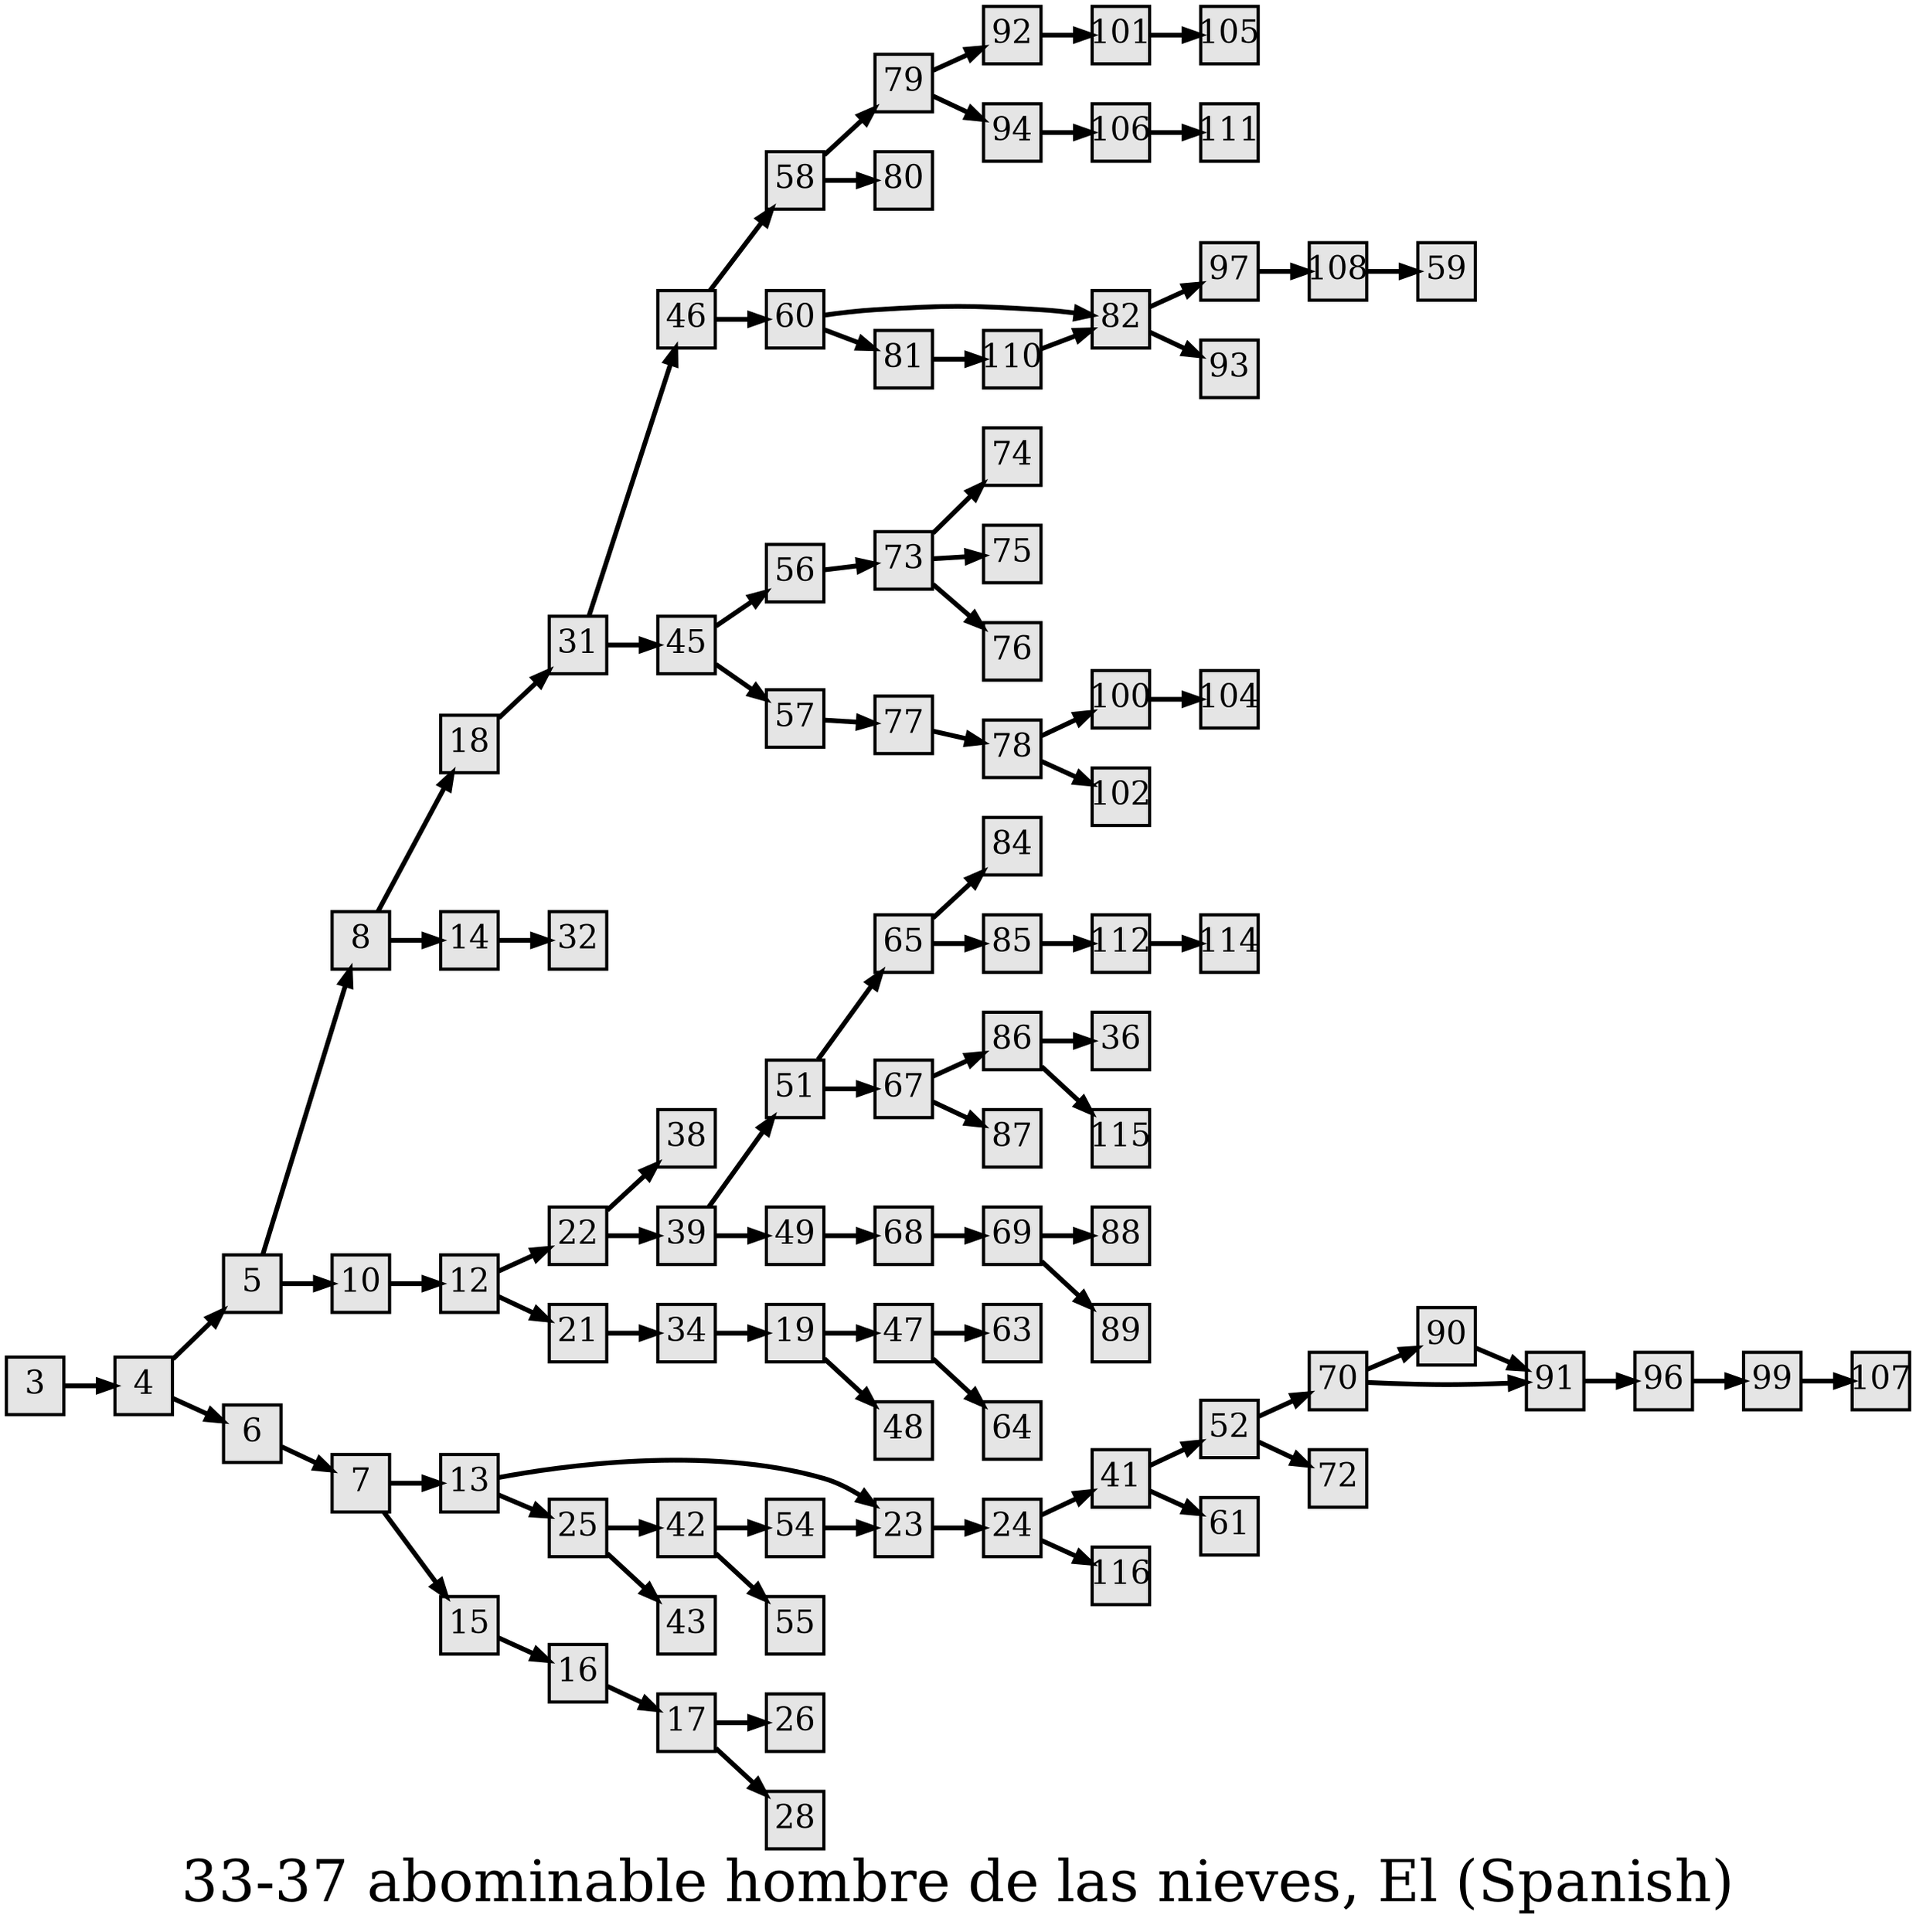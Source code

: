 digraph g{
  graph [ label="33-37 abominable hombre de las nieves, El (Spanish)" rankdir=LR, ordering=out, fontsize=36, nodesep="0.35", ranksep="0.45"];
  node  [shape=rect, penwidth=2, fontsize=20, style=filled, fillcolor=grey90, margin="0,0", labelfloat=true, regular=true, fixedsize=true];
  edge  [labelfloat=true, penwidth=3, fontsize=12];
  3 -> 4;
  4 -> 5;
  4 -> 6;
  5 -> 8;
  5 -> 10;
  6 -> 7;
  7 -> 13;
  7 -> 15;
  8 -> 18;
  8 -> 14;
  10 -> 12;
  12 -> 22;
  12 -> 21;
  13 -> 23;
  13 -> 25;
  14 -> 32;
  15 -> 16;
  16 -> 17;
  17 -> 26;
  17 -> 28;
  18 -> 31;
  19 -> 47;
  19 -> 48;
  21 -> 34;
  22 -> 38;
  22 -> 39;
  23 -> 24;
  24 -> 41;
  24 -> 116;
  25 -> 42;
  25 -> 43;
  31 -> 46;
  31 -> 45;
  34 -> 19;
  39 -> 51;
  39 -> 49;
  41 -> 52;
  41 -> 61;
  42 -> 54;
  42 -> 55;
  45 -> 56;
  45 -> 57;
  46 -> 58;
  46 -> 60;
  47 -> 63;
  47 -> 64;
  49 -> 68;
  51 -> 65;
  51 -> 67;
  52 -> 70;
  52 -> 72;
  54 -> 23;
  56 -> 73;
  57 -> 77;
  58 -> 79;
  58 -> 80;
  60 -> 82;
  60 -> 81;
  65 -> 84;
  65 -> 85;
  67 -> 86;
  67 -> 87;
  68 -> 69;
  69 -> 88;
  69 -> 89;
  70 -> 90;
  70 -> 91;
  73 -> 74;
  73 -> 75;
  73 -> 76;
  77 -> 78;
  78 -> 100;
  78 -> 102;
  79 -> 92;
  79 -> 94;
  81 -> 110;
  82 -> 97;
  82 -> 93;
  85 -> 112;
  86 -> 36;
  86 -> 115;
  90 -> 91;
  91 -> 96;
  92 -> 101;
  94 -> 106;
  96 -> 99;
  97 -> 108;
  99 -> 107;
  100 -> 104;
  101 -> 105;
  106 -> 111;
  108 -> 59;
  110 -> 82;
  112 -> 114;
}

